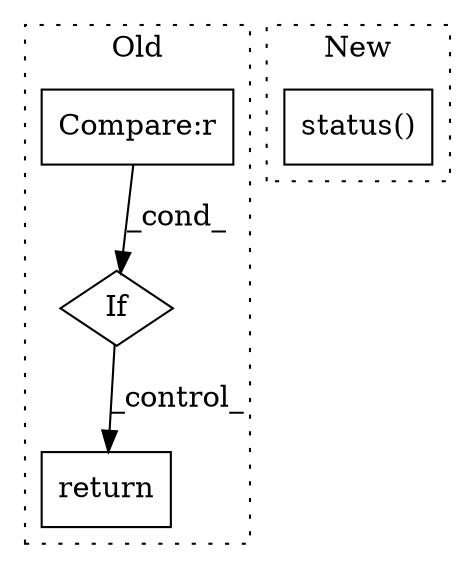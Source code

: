 digraph G {
subgraph cluster0 {
1 [label="return" a="93" s="1371" l="7" shape="box"];
3 [label="If" a="96" s="1192" l="3" shape="diamond"];
4 [label="Compare:r" a="40" s="1195" l="23" shape="box"];
label = "Old";
style="dotted";
}
subgraph cluster1 {
2 [label="status()" a="75" s="420,472" l="22,1" shape="box"];
label = "New";
style="dotted";
}
3 -> 1 [label="_control_"];
4 -> 3 [label="_cond_"];
}